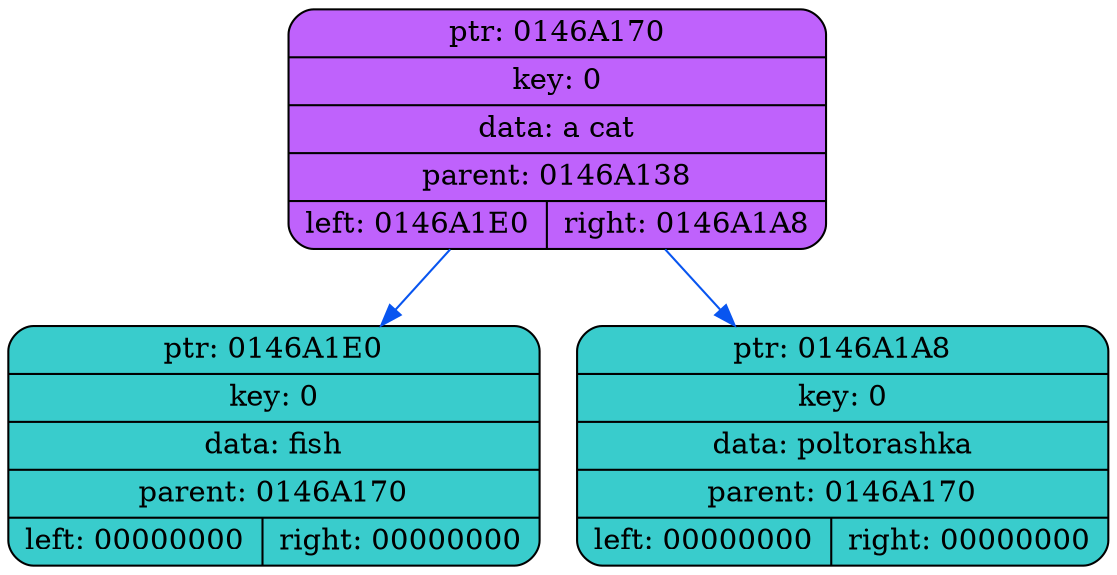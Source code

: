 digraph
{
    rankdir=TP

        node0146A170[shape=record,style="rounded,filled",fillcolor="#BF62FC",label="{ ptr: 0146A170 | key: 0 | data: a cat| parent: 0146A138| { left: 0146A1E0 | right: 0146A1A8 }}"];
    node0146A170 -> node0146A1E0[color="#0855F0"]
    node0146A1E0[shape=record,style="rounded,filled",fillcolor="#39CCCC",label="{ ptr: 0146A1E0 | key: 0 | data: fish| parent: 0146A170 | { left: 00000000 | right: 00000000 }}"];
    node0146A170 -> node0146A1A8[color="#0855F0"]
    node0146A1A8[shape=record,style="rounded,filled",fillcolor="#39CCCC",label="{ ptr: 0146A1A8 | key: 0 | data: poltorashka| parent: 0146A170 | { left: 00000000 | right: 00000000 }}"];
}